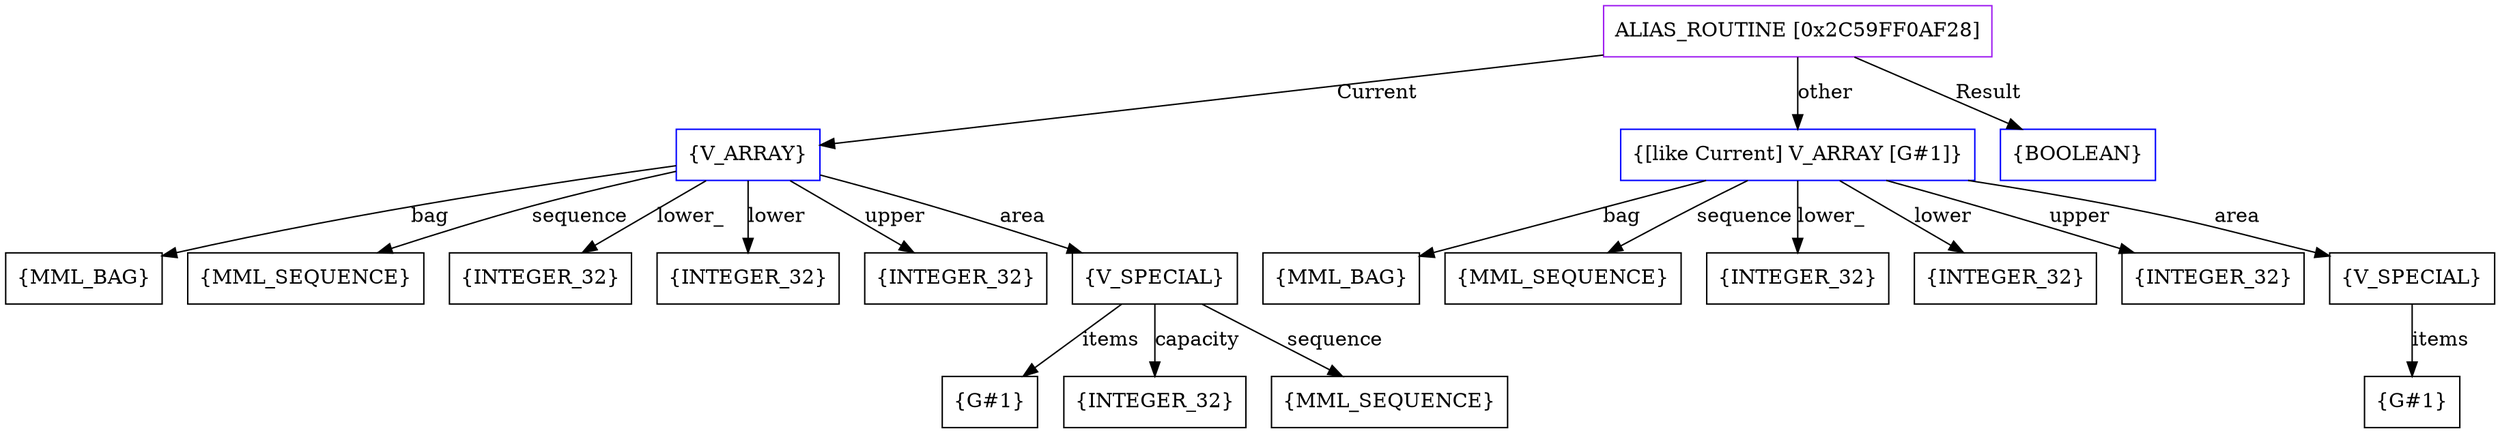 digraph g {
	node [shape=box]
	b1[color=purple label=<ALIAS_ROUTINE [0x2C59FF0AF28]>]
	b2[color=blue label=<{V_ARRAY}>]
	b3[label=<{MML_BAG}>]
	b4[label=<{MML_SEQUENCE}>]
	b5[label=<{INTEGER_32}>]
	b6[label=<{INTEGER_32}>]
	b7[label=<{INTEGER_32}>]
	b8[label=<{V_SPECIAL}>]
	b9[label=<{G#1}>]
	b10[label=<{INTEGER_32}>]
	b11[label=<{MML_SEQUENCE}>]
	b12[color=blue label=<{[like Current] V_ARRAY [G#1]}>]
	b13[label=<{MML_BAG}>]
	b14[label=<{MML_SEQUENCE}>]
	b15[label=<{INTEGER_32}>]
	b16[label=<{INTEGER_32}>]
	b17[label=<{INTEGER_32}>]
	b18[label=<{V_SPECIAL}>]
	b19[label=<{G#1}>]
	b20[color=blue label=<{BOOLEAN}>]
	b1->b2[label=<Current>]
	b2->b3[label=<bag>]
	b2->b4[label=<sequence>]
	b2->b5[label=<lower_>]
	b2->b6[label=<lower>]
	b2->b7[label=<upper>]
	b2->b8[label=<area>]
	b8->b9[label=<items>]
	b8->b10[label=<capacity>]
	b8->b11[label=<sequence>]
	b1->b12[label=<other>]
	b12->b13[label=<bag>]
	b12->b14[label=<sequence>]
	b12->b15[label=<lower_>]
	b12->b16[label=<lower>]
	b12->b17[label=<upper>]
	b12->b18[label=<area>]
	b18->b19[label=<items>]
	b1->b20[label=<Result>]
}
